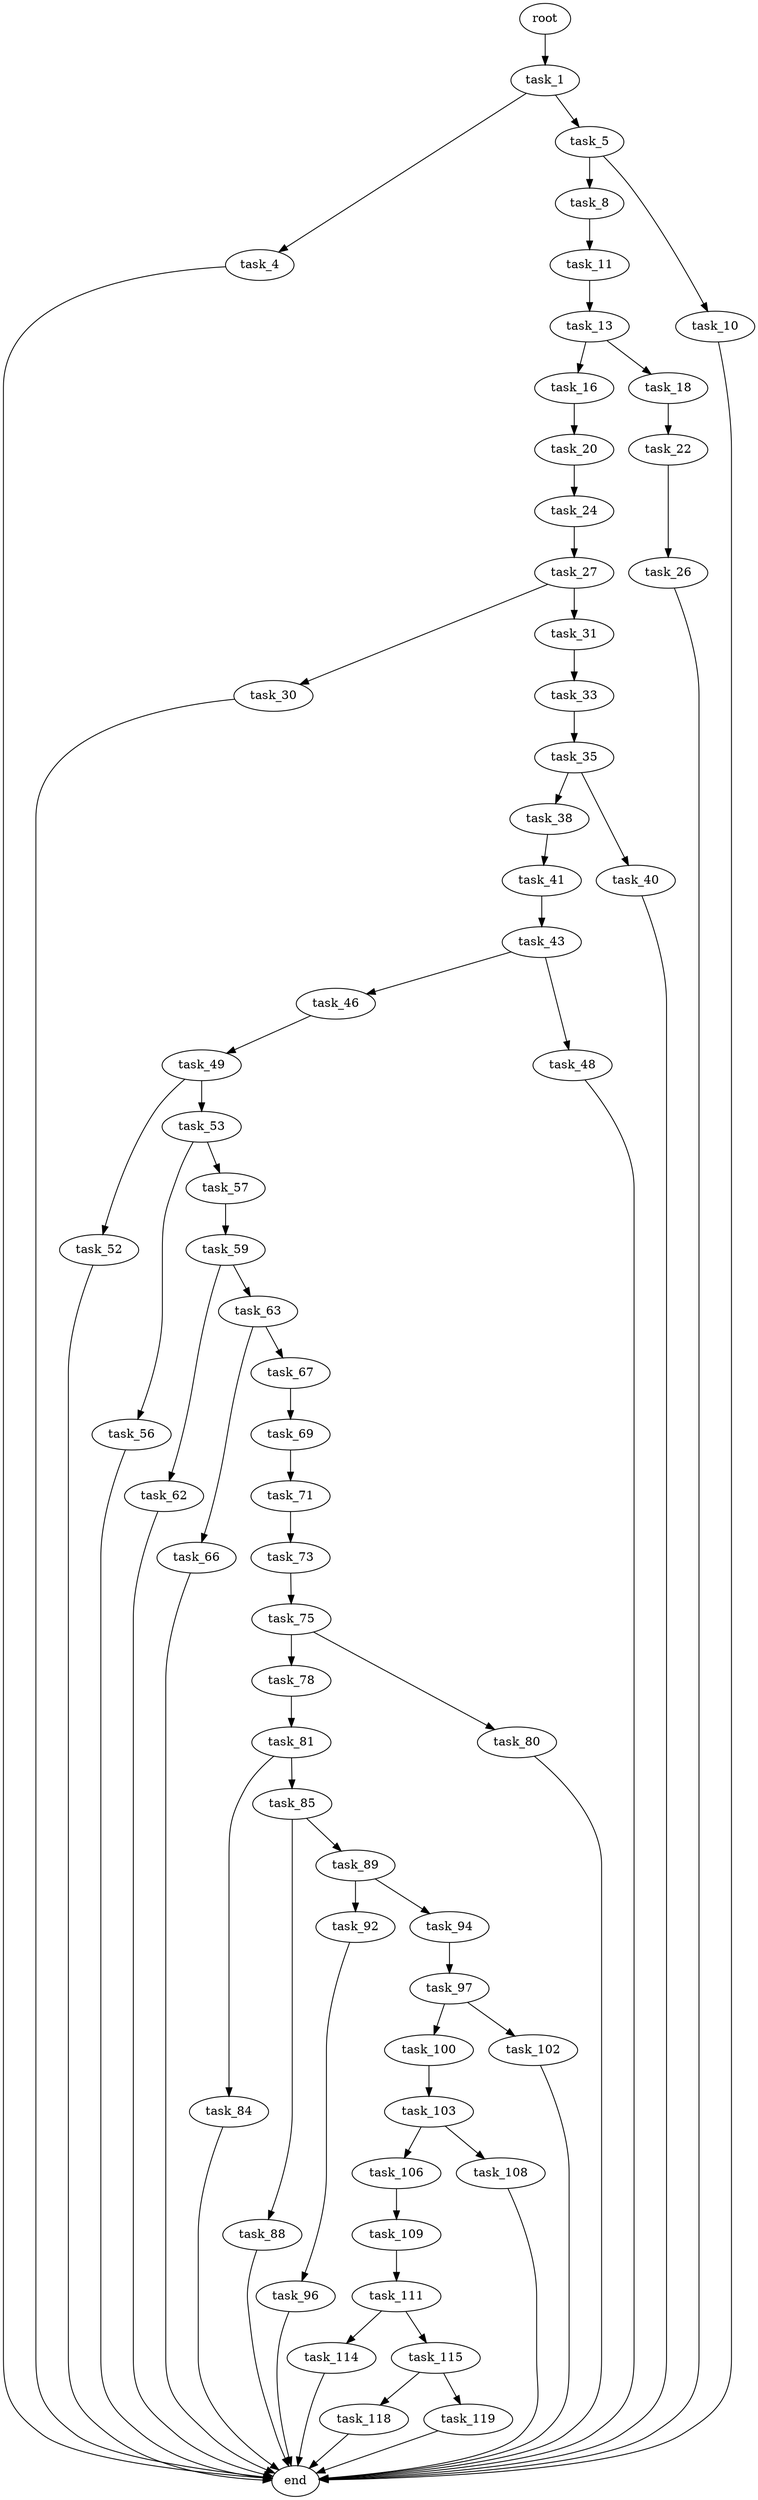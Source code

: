 digraph G {
  root [size="0.000000"];
  task_1 [size="28991029248.000000"];
  task_4 [size="35275637098.000000"];
  task_5 [size="1073741824000.000000"];
  end [size="0.000000"];
  task_8 [size="8514928412.000000"];
  task_10 [size="549755813888.000000"];
  task_11 [size="7928163368.000000"];
  task_13 [size="1691437280.000000"];
  task_16 [size="8217349270.000000"];
  task_18 [size="4197250412.000000"];
  task_20 [size="271492472695.000000"];
  task_22 [size="693329915784.000000"];
  task_24 [size="549755813888.000000"];
  task_26 [size="28991029248.000000"];
  task_27 [size="31995697122.000000"];
  task_30 [size="19217590904.000000"];
  task_31 [size="14674319762.000000"];
  task_33 [size="360457671527.000000"];
  task_35 [size="20317473677.000000"];
  task_38 [size="231928233984.000000"];
  task_40 [size="5747674258.000000"];
  task_41 [size="231928233984.000000"];
  task_43 [size="18402032670.000000"];
  task_46 [size="28991029248.000000"];
  task_48 [size="782757789696.000000"];
  task_49 [size="28991029248.000000"];
  task_52 [size="1073741824000.000000"];
  task_53 [size="134217728000.000000"];
  task_56 [size="1073741824000.000000"];
  task_57 [size="21773957631.000000"];
  task_59 [size="14347793150.000000"];
  task_62 [size="21864539414.000000"];
  task_63 [size="10494865266.000000"];
  task_66 [size="115087636041.000000"];
  task_67 [size="549755813888.000000"];
  task_69 [size="9196552136.000000"];
  task_71 [size="194669938840.000000"];
  task_73 [size="5918919154.000000"];
  task_75 [size="5358662188.000000"];
  task_78 [size="24114073064.000000"];
  task_80 [size="549755813888.000000"];
  task_81 [size="68719476736.000000"];
  task_84 [size="10764786942.000000"];
  task_85 [size="32297371432.000000"];
  task_88 [size="281628821051.000000"];
  task_89 [size="23915215179.000000"];
  task_92 [size="9061877934.000000"];
  task_94 [size="820129271520.000000"];
  task_96 [size="28991029248.000000"];
  task_97 [size="85726246385.000000"];
  task_100 [size="602137904.000000"];
  task_102 [size="262792289647.000000"];
  task_103 [size="2061731937.000000"];
  task_106 [size="1073741824000.000000"];
  task_108 [size="549755813888.000000"];
  task_109 [size="8589934592.000000"];
  task_111 [size="29192910960.000000"];
  task_114 [size="481611393.000000"];
  task_115 [size="28991029248.000000"];
  task_118 [size="2029216180.000000"];
  task_119 [size="782757789696.000000"];

  root -> task_1 [size="1.000000"];
  task_1 -> task_4 [size="75497472.000000"];
  task_1 -> task_5 [size="75497472.000000"];
  task_4 -> end [size="1.000000"];
  task_5 -> task_8 [size="838860800.000000"];
  task_5 -> task_10 [size="838860800.000000"];
  task_8 -> task_11 [size="838860800.000000"];
  task_10 -> end [size="1.000000"];
  task_11 -> task_13 [size="411041792.000000"];
  task_13 -> task_16 [size="33554432.000000"];
  task_13 -> task_18 [size="33554432.000000"];
  task_16 -> task_20 [size="209715200.000000"];
  task_18 -> task_22 [size="209715200.000000"];
  task_20 -> task_24 [size="301989888.000000"];
  task_22 -> task_26 [size="679477248.000000"];
  task_24 -> task_27 [size="536870912.000000"];
  task_26 -> end [size="1.000000"];
  task_27 -> task_30 [size="536870912.000000"];
  task_27 -> task_31 [size="536870912.000000"];
  task_30 -> end [size="1.000000"];
  task_31 -> task_33 [size="838860800.000000"];
  task_33 -> task_35 [size="301989888.000000"];
  task_35 -> task_38 [size="411041792.000000"];
  task_35 -> task_40 [size="411041792.000000"];
  task_38 -> task_41 [size="301989888.000000"];
  task_40 -> end [size="1.000000"];
  task_41 -> task_43 [size="301989888.000000"];
  task_43 -> task_46 [size="301989888.000000"];
  task_43 -> task_48 [size="301989888.000000"];
  task_46 -> task_49 [size="75497472.000000"];
  task_48 -> end [size="1.000000"];
  task_49 -> task_52 [size="75497472.000000"];
  task_49 -> task_53 [size="75497472.000000"];
  task_52 -> end [size="1.000000"];
  task_53 -> task_56 [size="209715200.000000"];
  task_53 -> task_57 [size="209715200.000000"];
  task_56 -> end [size="1.000000"];
  task_57 -> task_59 [size="838860800.000000"];
  task_59 -> task_62 [size="411041792.000000"];
  task_59 -> task_63 [size="411041792.000000"];
  task_62 -> end [size="1.000000"];
  task_63 -> task_66 [size="838860800.000000"];
  task_63 -> task_67 [size="838860800.000000"];
  task_66 -> end [size="1.000000"];
  task_67 -> task_69 [size="536870912.000000"];
  task_69 -> task_71 [size="411041792.000000"];
  task_71 -> task_73 [size="536870912.000000"];
  task_73 -> task_75 [size="134217728.000000"];
  task_75 -> task_78 [size="209715200.000000"];
  task_75 -> task_80 [size="209715200.000000"];
  task_78 -> task_81 [size="536870912.000000"];
  task_80 -> end [size="1.000000"];
  task_81 -> task_84 [size="134217728.000000"];
  task_81 -> task_85 [size="134217728.000000"];
  task_84 -> end [size="1.000000"];
  task_85 -> task_88 [size="536870912.000000"];
  task_85 -> task_89 [size="536870912.000000"];
  task_88 -> end [size="1.000000"];
  task_89 -> task_92 [size="75497472.000000"];
  task_89 -> task_94 [size="75497472.000000"];
  task_92 -> task_96 [size="301989888.000000"];
  task_94 -> task_97 [size="536870912.000000"];
  task_96 -> end [size="1.000000"];
  task_97 -> task_100 [size="75497472.000000"];
  task_97 -> task_102 [size="75497472.000000"];
  task_100 -> task_103 [size="33554432.000000"];
  task_102 -> end [size="1.000000"];
  task_103 -> task_106 [size="33554432.000000"];
  task_103 -> task_108 [size="33554432.000000"];
  task_106 -> task_109 [size="838860800.000000"];
  task_108 -> end [size="1.000000"];
  task_109 -> task_111 [size="33554432.000000"];
  task_111 -> task_114 [size="134217728.000000"];
  task_111 -> task_115 [size="134217728.000000"];
  task_114 -> end [size="1.000000"];
  task_115 -> task_118 [size="75497472.000000"];
  task_115 -> task_119 [size="75497472.000000"];
  task_118 -> end [size="1.000000"];
  task_119 -> end [size="1.000000"];
}
